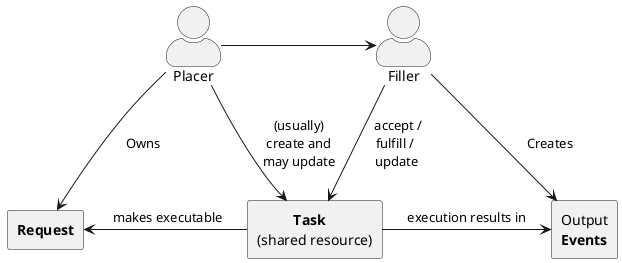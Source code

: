 @startuml
	'skinparam linetype polyline
	skinparam actorstyle awesome
	
	actor Placer
	actor Filler
	rectangle "**Request**" as Request
	rectangle "\t  **Task** \n(shared resource)" as Task
	rectangle "Output\n**Events**" as OutputEvents
	
	Request <-r- Task : "   makes executable  "
	Task -r-> OutputEvents : "  execution results in  "
	Placer -d-> Request: "Owns                  "
	Placer -r-> Filler: "     \t\t\t\t   "
	Filler -d-> OutputEvents: "Creates"
	Placer -d-> Task: "(usually)\ncreate and\nmay update"
	Filler -d-> Task: "accept / \n fulfill /    \n update   "

@enduml
